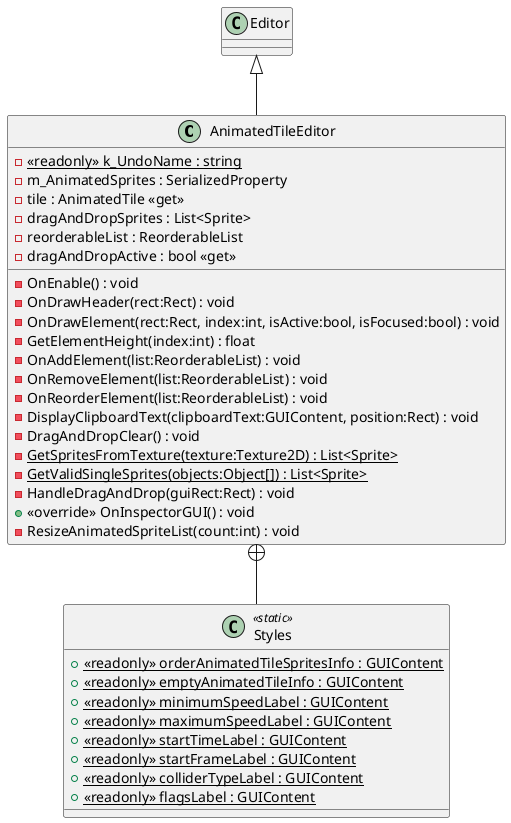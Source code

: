 @startuml
class AnimatedTileEditor {
    - {static} <<readonly>> k_UndoName : string
    - m_AnimatedSprites : SerializedProperty
    - tile : AnimatedTile <<get>>
    - dragAndDropSprites : List<Sprite>
    - reorderableList : ReorderableList
    - OnEnable() : void
    - OnDrawHeader(rect:Rect) : void
    - OnDrawElement(rect:Rect, index:int, isActive:bool, isFocused:bool) : void
    - GetElementHeight(index:int) : float
    - OnAddElement(list:ReorderableList) : void
    - OnRemoveElement(list:ReorderableList) : void
    - OnReorderElement(list:ReorderableList) : void
    - DisplayClipboardText(clipboardText:GUIContent, position:Rect) : void
    - dragAndDropActive : bool <<get>>
    - DragAndDropClear() : void
    - {static} GetSpritesFromTexture(texture:Texture2D) : List<Sprite>
    - {static} GetValidSingleSprites(objects:Object[]) : List<Sprite>
    - HandleDragAndDrop(guiRect:Rect) : void
    + <<override>> OnInspectorGUI() : void
    - ResizeAnimatedSpriteList(count:int) : void
}
class Styles <<static>> {
    + {static} <<readonly>> orderAnimatedTileSpritesInfo : GUIContent
    + {static} <<readonly>> emptyAnimatedTileInfo : GUIContent
    + {static} <<readonly>> minimumSpeedLabel : GUIContent
    + {static} <<readonly>> maximumSpeedLabel : GUIContent
    + {static} <<readonly>> startTimeLabel : GUIContent
    + {static} <<readonly>> startFrameLabel : GUIContent
    + {static} <<readonly>> colliderTypeLabel : GUIContent
    + {static} <<readonly>> flagsLabel : GUIContent
}
Editor <|-- AnimatedTileEditor
AnimatedTileEditor +-- Styles
@enduml
